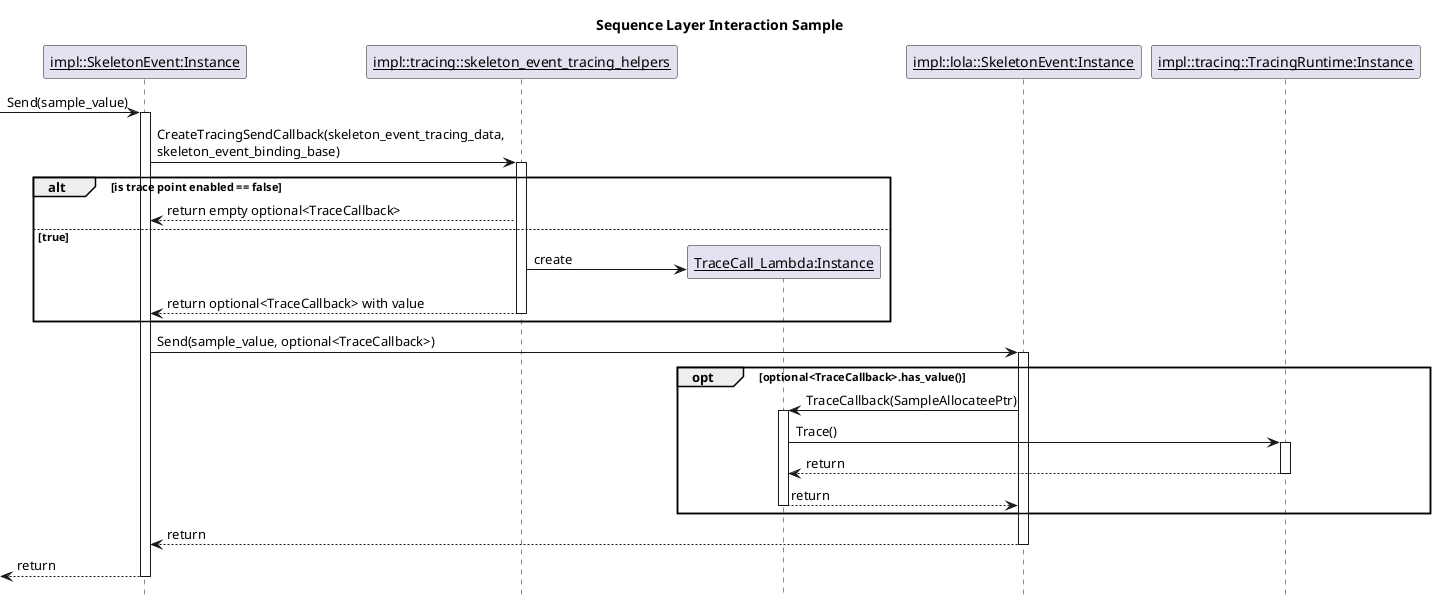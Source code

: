 @startuml sequence_layer_interaction_sample
title "Sequence Layer Interaction Sample"
hide footbox

participant "<u>impl::SkeletonEvent:Instance</u>" as SkeletonEvent
participant "<u>impl::tracing::skeleton_event_tracing_helpers</u>" as TraceHelpers
participant "<u>TraceCall_Lambda:Instance</u>" as TraceLambda
participant "<u>impl::lola::SkeletonEvent:Instance</u>" as LolaSkeletonEvent
participant "<u>impl::tracing::TracingRuntime:Instance</u>" as TracingRuntime

-> SkeletonEvent: Send(sample_value)
activate SkeletonEvent

SkeletonEvent -> TraceHelpers : CreateTracingSendCallback(skeleton_event_tracing_data,\nskeleton_event_binding_base)
activate TraceHelpers

alt is trace point enabled == false
  TraceHelpers --> SkeletonEvent : return empty optional<TraceCallback>
else true
    create TraceLambda
    TraceHelpers -> TraceLambda : create
    TraceHelpers --> SkeletonEvent : return optional<TraceCallback> with value
    deactivate TraceHelpers
end

SkeletonEvent -> LolaSkeletonEvent : Send(sample_value, optional<TraceCallback>)
activate LolaSkeletonEvent

opt optional<TraceCallback>.has_value()
    LolaSkeletonEvent -> TraceLambda : TraceCallback(SampleAllocateePtr)
    activate TraceLambda

    TraceLambda -> TracingRuntime : Trace()
    activate TracingRuntime

    TracingRuntime --> TraceLambda : return
    deactivate TracingRuntime

    TraceLambda --> LolaSkeletonEvent : return
    deactivate TraceLambda
end

LolaSkeletonEvent --> SkeletonEvent : return
deactivate LolaSkeletonEvent

<-- SkeletonEvent : return
deactivate SkeletonEvent

@enduml
